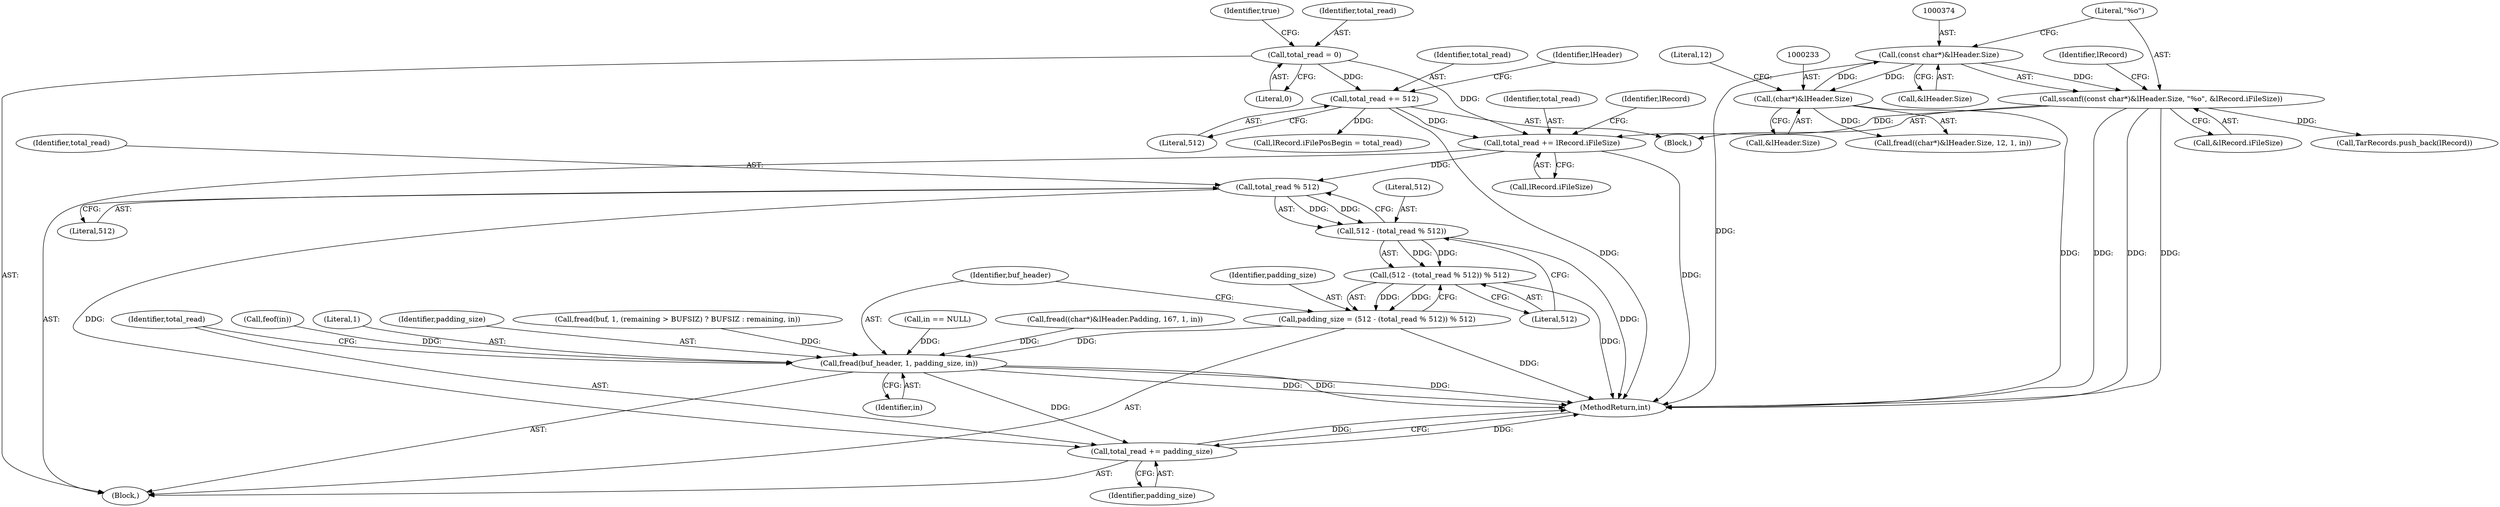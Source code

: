 digraph "0_savannah_40cc957f52e772f45125126439ba9333cf2d2998_0@API" {
"1000452" [label="(Call,total_read % 512)"];
"1000439" [label="(Call,total_read += lRecord.iFileSize)"];
"1000372" [label="(Call,sscanf((const char*)&lHeader.Size, \"%o\", &lRecord.iFileSize))"];
"1000373" [label="(Call,(const char*)&lHeader.Size)"];
"1000232" [label="(Call,(char*)&lHeader.Size)"];
"1000341" [label="(Call,total_read += 512)"];
"1000173" [label="(Call,total_read = 0)"];
"1000450" [label="(Call,512 - (total_read % 512))"];
"1000449" [label="(Call,(512 - (total_read % 512)) % 512)"];
"1000447" [label="(Call,padding_size = (512 - (total_read % 512)) % 512)"];
"1000456" [label="(Call,fread(buf_header, 1, padding_size, in))"];
"1000461" [label="(Call,total_read += padding_size)"];
"1000331" [label="(Call,fread((char*)&lHeader.Padding, 167, 1, in))"];
"1000441" [label="(Call,lRecord.iFileSize)"];
"1000232" [label="(Call,(char*)&lHeader.Size)"];
"1000448" [label="(Identifier,padding_size)"];
"1000380" [label="(Call,&lRecord.iFileSize)"];
"1000461" [label="(Call,total_read += padding_size)"];
"1000455" [label="(Literal,512)"];
"1000104" [label="(Block,)"];
"1000439" [label="(Call,total_read += lRecord.iFileSize)"];
"1000174" [label="(Identifier,total_read)"];
"1000178" [label="(Block,)"];
"1000449" [label="(Call,(512 - (total_read % 512)) % 512)"];
"1000177" [label="(Identifier,true)"];
"1000144" [label="(Call,feof(in))"];
"1000464" [label="(MethodReturn,int)"];
"1000234" [label="(Call,&lHeader.Size)"];
"1000348" [label="(Identifier,lHeader)"];
"1000231" [label="(Call,fread((char*)&lHeader.Size, 12, 1, in))"];
"1000341" [label="(Call,total_read += 512)"];
"1000453" [label="(Identifier,total_read)"];
"1000343" [label="(Literal,512)"];
"1000375" [label="(Call,&lHeader.Size)"];
"1000458" [label="(Literal,1)"];
"1000175" [label="(Literal,0)"];
"1000463" [label="(Identifier,padding_size)"];
"1000462" [label="(Identifier,total_read)"];
"1000173" [label="(Call,total_read = 0)"];
"1000238" [label="(Literal,12)"];
"1000379" [label="(Literal,\"%o\")"];
"1000372" [label="(Call,sscanf((const char*)&lHeader.Size, \"%o\", &lRecord.iFileSize))"];
"1000444" [label="(Call,TarRecords.push_back(lRecord))"];
"1000342" [label="(Identifier,total_read)"];
"1000460" [label="(Identifier,in)"];
"1000459" [label="(Identifier,padding_size)"];
"1000440" [label="(Identifier,total_read)"];
"1000150" [label="(Call,fread(buf, 1, (remaining > BUFSIZ) ? BUFSIZ : remaining, in))"];
"1000373" [label="(Call,(const char*)&lHeader.Size)"];
"1000119" [label="(Call,in == NULL)"];
"1000386" [label="(Identifier,lRecord)"];
"1000451" [label="(Literal,512)"];
"1000445" [label="(Identifier,lRecord)"];
"1000447" [label="(Call,padding_size = (512 - (total_read % 512)) % 512)"];
"1000452" [label="(Call,total_read % 512)"];
"1000384" [label="(Call,lRecord.iFilePosBegin = total_read)"];
"1000456" [label="(Call,fread(buf_header, 1, padding_size, in))"];
"1000450" [label="(Call,512 - (total_read % 512))"];
"1000457" [label="(Identifier,buf_header)"];
"1000454" [label="(Literal,512)"];
"1000452" -> "1000450"  [label="AST: "];
"1000452" -> "1000454"  [label="CFG: "];
"1000453" -> "1000452"  [label="AST: "];
"1000454" -> "1000452"  [label="AST: "];
"1000450" -> "1000452"  [label="CFG: "];
"1000452" -> "1000450"  [label="DDG: "];
"1000452" -> "1000450"  [label="DDG: "];
"1000439" -> "1000452"  [label="DDG: "];
"1000452" -> "1000461"  [label="DDG: "];
"1000439" -> "1000104"  [label="AST: "];
"1000439" -> "1000441"  [label="CFG: "];
"1000440" -> "1000439"  [label="AST: "];
"1000441" -> "1000439"  [label="AST: "];
"1000445" -> "1000439"  [label="CFG: "];
"1000439" -> "1000464"  [label="DDG: "];
"1000372" -> "1000439"  [label="DDG: "];
"1000341" -> "1000439"  [label="DDG: "];
"1000173" -> "1000439"  [label="DDG: "];
"1000372" -> "1000178"  [label="AST: "];
"1000372" -> "1000380"  [label="CFG: "];
"1000373" -> "1000372"  [label="AST: "];
"1000379" -> "1000372"  [label="AST: "];
"1000380" -> "1000372"  [label="AST: "];
"1000386" -> "1000372"  [label="CFG: "];
"1000372" -> "1000464"  [label="DDG: "];
"1000372" -> "1000464"  [label="DDG: "];
"1000372" -> "1000464"  [label="DDG: "];
"1000373" -> "1000372"  [label="DDG: "];
"1000372" -> "1000444"  [label="DDG: "];
"1000373" -> "1000375"  [label="CFG: "];
"1000374" -> "1000373"  [label="AST: "];
"1000375" -> "1000373"  [label="AST: "];
"1000379" -> "1000373"  [label="CFG: "];
"1000373" -> "1000464"  [label="DDG: "];
"1000373" -> "1000232"  [label="DDG: "];
"1000232" -> "1000373"  [label="DDG: "];
"1000232" -> "1000231"  [label="AST: "];
"1000232" -> "1000234"  [label="CFG: "];
"1000233" -> "1000232"  [label="AST: "];
"1000234" -> "1000232"  [label="AST: "];
"1000238" -> "1000232"  [label="CFG: "];
"1000232" -> "1000464"  [label="DDG: "];
"1000232" -> "1000231"  [label="DDG: "];
"1000341" -> "1000178"  [label="AST: "];
"1000341" -> "1000343"  [label="CFG: "];
"1000342" -> "1000341"  [label="AST: "];
"1000343" -> "1000341"  [label="AST: "];
"1000348" -> "1000341"  [label="CFG: "];
"1000341" -> "1000464"  [label="DDG: "];
"1000173" -> "1000341"  [label="DDG: "];
"1000341" -> "1000384"  [label="DDG: "];
"1000173" -> "1000104"  [label="AST: "];
"1000173" -> "1000175"  [label="CFG: "];
"1000174" -> "1000173"  [label="AST: "];
"1000175" -> "1000173"  [label="AST: "];
"1000177" -> "1000173"  [label="CFG: "];
"1000450" -> "1000449"  [label="AST: "];
"1000451" -> "1000450"  [label="AST: "];
"1000455" -> "1000450"  [label="CFG: "];
"1000450" -> "1000464"  [label="DDG: "];
"1000450" -> "1000449"  [label="DDG: "];
"1000450" -> "1000449"  [label="DDG: "];
"1000449" -> "1000447"  [label="AST: "];
"1000449" -> "1000455"  [label="CFG: "];
"1000455" -> "1000449"  [label="AST: "];
"1000447" -> "1000449"  [label="CFG: "];
"1000449" -> "1000464"  [label="DDG: "];
"1000449" -> "1000447"  [label="DDG: "];
"1000449" -> "1000447"  [label="DDG: "];
"1000447" -> "1000104"  [label="AST: "];
"1000448" -> "1000447"  [label="AST: "];
"1000457" -> "1000447"  [label="CFG: "];
"1000447" -> "1000464"  [label="DDG: "];
"1000447" -> "1000456"  [label="DDG: "];
"1000456" -> "1000104"  [label="AST: "];
"1000456" -> "1000460"  [label="CFG: "];
"1000457" -> "1000456"  [label="AST: "];
"1000458" -> "1000456"  [label="AST: "];
"1000459" -> "1000456"  [label="AST: "];
"1000460" -> "1000456"  [label="AST: "];
"1000462" -> "1000456"  [label="CFG: "];
"1000456" -> "1000464"  [label="DDG: "];
"1000456" -> "1000464"  [label="DDG: "];
"1000456" -> "1000464"  [label="DDG: "];
"1000150" -> "1000456"  [label="DDG: "];
"1000144" -> "1000456"  [label="DDG: "];
"1000331" -> "1000456"  [label="DDG: "];
"1000119" -> "1000456"  [label="DDG: "];
"1000456" -> "1000461"  [label="DDG: "];
"1000461" -> "1000104"  [label="AST: "];
"1000461" -> "1000463"  [label="CFG: "];
"1000462" -> "1000461"  [label="AST: "];
"1000463" -> "1000461"  [label="AST: "];
"1000464" -> "1000461"  [label="CFG: "];
"1000461" -> "1000464"  [label="DDG: "];
"1000461" -> "1000464"  [label="DDG: "];
}
